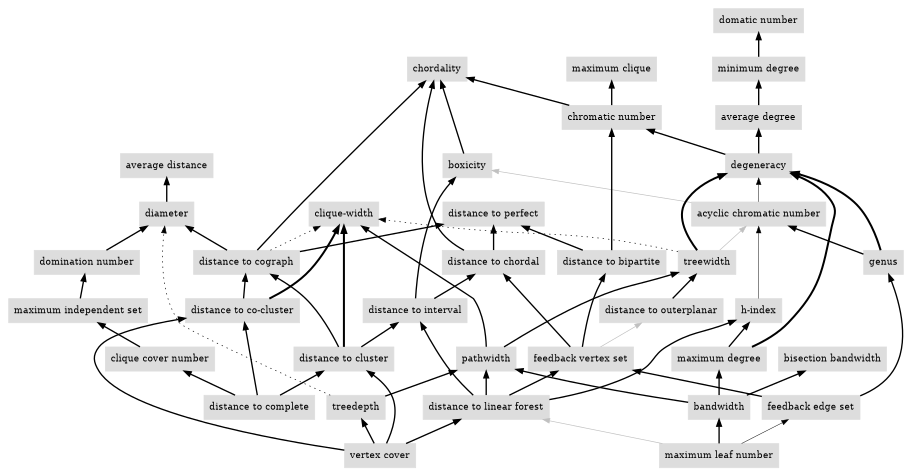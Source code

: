 digraph drawing_VnTIL0_0 {
	node [color=lightblue2 style=filled]
	margin=0.04 size="6,6"
	rankdir = BT
	"n_HTk9PZ" [label="feedback edge set" URL="/parameters/html/HTk9PZ" color="#dddddd" shape=box]
	"n_gbaHdw" [label="genus" URL="/parameters/html/gbaHdw" color="#dddddd" shape=box]
	"n_KEP2qM" [label="treedepth" URL="/parameters/html/KEP2qM" color="#dddddd" shape=box]
	"n_mHtXUU" [label="maximum independent set" URL="/parameters/html/mHtXUU" color="#dddddd" shape=box]
	"n_GPmOeT" [label="minimum degree" URL="/parameters/html/GPmOeT" color="#dddddd" shape=box]
	"n_KRV6tI" [label="domatic number" URL="/parameters/html/KRV6tI" color="#dddddd" shape=box]
	"n_OdZQna" [label="distance to chordal" URL="/parameters/html/OdZQna" color="#dddddd" shape=box]
	"n_a7MpiT" [label="boxicity" URL="/parameters/html/a7MpiT" color="#dddddd" shape=box]
	"n_w7MmyW" [label="chromatic number" URL="/parameters/html/w7MmyW" color="#dddddd" shape=box]
	"n_VomShB" [label="clique cover number" URL="/parameters/html/VomShB" color="#dddddd" shape=box]
	"n_wg5HuV" [label="clique-width" URL="/parameters/html/wg5HuV" color="#dddddd" shape=box]
	"n_GNTwUS" [label="h-index" URL="/parameters/html/GNTwUS" color="#dddddd" shape=box]
	"n_uDXX2i" [label="distance to cograph" URL="/parameters/html/uDXX2i" color="#dddddd" shape=box]
	"n_wUdmUb" [label="bisection bandwidth" URL="/parameters/html/wUdmUb" color="#dddddd" shape=box]
	"n_p4bTjp" [label="diameter" URL="/parameters/html/p4bTjp" color="#dddddd" shape=box]
	"n_z0y4TW" [label="average degree" URL="/parameters/html/z0y4TW" color="#dddddd" shape=box]
	"n_hbfWwE" [label="distance to co-cluster" URL="/parameters/html/hbfWwE" color="#dddddd" shape=box]
	"n_4lp9Yj" [label="vertex cover" URL="/parameters/html/4lp9Yj" color="#dddddd" shape=box]
	"n_fTqo40" [label="chordality" URL="/parameters/html/fTqo40" color="#dddddd" shape=box]
	"n_QGZuUW" [label="acyclic chromatic number" URL="/parameters/html/QGZuUW" color="#dddddd" shape=box]
	"n_aP5a38" [label="bandwidth" URL="/parameters/html/aP5a38" color="#dddddd" shape=box]
	"n_aXw3Co" [label="distance to cluster" URL="/parameters/html/aXw3Co" color="#dddddd" shape=box]
	"n_GNOiyB" [label="feedback vertex set" URL="/parameters/html/GNOiyB" color="#dddddd" shape=box]
	"n_kJZKgd" [label="distance to perfect" URL="/parameters/html/kJZKgd" color="#dddddd" shape=box]
	"n_yk7XP0" [label="distance to linear forest" URL="/parameters/html/yk7XP0" color="#dddddd" shape=box]
	"n_1yW82F" [label="distance to bipartite" URL="/parameters/html/1yW82F" color="#dddddd" shape=box]
	"n_2LDMQ6" [label="distance to complete" URL="/parameters/html/2LDMQ6" color="#dddddd" shape=box]
	"n_Gq0onN" [label="domination number" URL="/parameters/html/Gq0onN" color="#dddddd" shape=box]
	"n_zH8PpT" [label="average distance" URL="/parameters/html/zH8PpT" color="#dddddd" shape=box]
	"n_VowkuW" [label="degeneracy" URL="/parameters/html/VowkuW" color="#dddddd" shape=box]
	"n_AVc2K6" [label="distance to interval" URL="/parameters/html/AVc2K6" color="#dddddd" shape=box]
	"n_5Q7fuR" [label="treewidth" URL="/parameters/html/5Q7fuR" color="#dddddd" shape=box]
	"n_lPHVWU" [label="distance to outerplanar" URL="/parameters/html/lPHVWU" color="#dddddd" shape=box]
	"n_BN92vX" [label="maximum leaf number" URL="/parameters/html/BN92vX" color="#dddddd" shape=box]
	"n_q7zHeT" [label="maximum clique" URL="/parameters/html/q7zHeT" color="#dddddd" shape=box]
	"n_VHClqR" [label="pathwidth" URL="/parameters/html/VHClqR" color="#dddddd" shape=box]
	"n_UyQ5yM" [label="maximum degree" URL="/parameters/html/UyQ5yM" color="#dddddd" shape=box]
	"n_lPHVWU" -> "n_5Q7fuR" [label="" decorate=true lblstyle="above, sloped" weight="100" penwidth="2.0"]
	"n_2LDMQ6" -> "n_aXw3Co" [label="" decorate=true lblstyle="above, sloped" weight="100" penwidth="2.0"]
	"n_BN92vX" -> "n_HTk9PZ" [label="" decorate=true lblstyle="above, sloped" weight="20" penwidth="0.7"]
	"n_4lp9Yj" -> "n_aXw3Co" [label="" decorate=true lblstyle="above, sloped" weight="100" penwidth="2.0"]
	"n_yk7XP0" -> "n_AVc2K6" [label="" decorate=true lblstyle="above, sloped" weight="100" penwidth="2.0"]
	"n_QGZuUW" -> "n_VowkuW" [label="" decorate=true lblstyle="above, sloped" weight="20" penwidth="0.7"]
	"n_gbaHdw" -> "n_QGZuUW" [label="" decorate=true lblstyle="above, sloped" weight="100" penwidth="2.0"]
	"n_1yW82F" -> "n_w7MmyW" [label="" decorate=true lblstyle="above, sloped" weight="100" penwidth="2.0"]
	"n_aXw3Co" -> "n_wg5HuV" [label="" decorate=true lblstyle="above, sloped" weight="100" penwidth="3.0"]
	"n_HTk9PZ" -> "n_gbaHdw" [label="" decorate=true lblstyle="above, sloped" weight="100" penwidth="2.0"]
	"n_4lp9Yj" -> "n_yk7XP0" [label="" decorate=true lblstyle="above, sloped" weight="100" penwidth="2.0"]
	"n_2LDMQ6" -> "n_VomShB" [label="" decorate=true lblstyle="above, sloped" weight="100" penwidth="2.0"]
	"n_GNTwUS" -> "n_QGZuUW" [label="" decorate=true lblstyle="above, sloped" weight="20" penwidth="0.7"]
	"n_UyQ5yM" -> "n_VowkuW" [label="" decorate=true lblstyle="above, sloped" weight="100" penwidth="3.0"]
	"n_BN92vX" -> "n_yk7XP0" [label="" decorate=true lblstyle="above, sloped" color="gray" weight="1"]
	"n_VHClqR" -> "n_5Q7fuR" [label="" decorate=true lblstyle="above, sloped" weight="100" penwidth="2.0"]
	"n_aXw3Co" -> "n_AVc2K6" [label="" decorate=true lblstyle="above, sloped" weight="100" penwidth="2.0"]
	"n_uDXX2i" -> "n_kJZKgd" [label="" decorate=true lblstyle="above, sloped" weight="100" penwidth="2.0"]
	"n_GPmOeT" -> "n_KRV6tI" [label="" decorate=true lblstyle="above, sloped" weight="100" penwidth="2.0"]
	"n_mHtXUU" -> "n_Gq0onN" [label="" decorate=true lblstyle="above, sloped" weight="100" penwidth="2.0"]
	"n_AVc2K6" -> "n_a7MpiT" [label="" decorate=true lblstyle="above, sloped" weight="100" penwidth="2.0"]
	"n_aXw3Co" -> "n_uDXX2i" [label="" decorate=true lblstyle="above, sloped" weight="100" penwidth="2.0"]
	"n_aP5a38" -> "n_UyQ5yM" [label="" decorate=true lblstyle="above, sloped" weight="100" penwidth="2.0"]
	"n_OdZQna" -> "n_kJZKgd" [label="" decorate=true lblstyle="above, sloped" weight="100" penwidth="2.0"]
	"n_z0y4TW" -> "n_GPmOeT" [label="" decorate=true lblstyle="above, sloped" weight="100" penwidth="2.0"]
	"n_yk7XP0" -> "n_GNOiyB" [label="" decorate=true lblstyle="above, sloped" weight="100" penwidth="2.0"]
	"n_AVc2K6" -> "n_OdZQna" [label="" decorate=true lblstyle="above, sloped" weight="100" penwidth="2.0"]
	"n_uDXX2i" -> "n_wg5HuV" [label="" decorate=true lblstyle="above, sloped" style="dotted" weight="1" penwidth="1.0"]
	"n_KEP2qM" -> "n_p4bTjp" [label="" decorate=true lblstyle="above, sloped" style="dotted" weight="1" penwidth="1.0"]
	"n_hbfWwE" -> "n_uDXX2i" [label="" decorate=true lblstyle="above, sloped" weight="100" penwidth="2.0"]
	"n_yk7XP0" -> "n_GNTwUS" [label="" decorate=true lblstyle="above, sloped" weight="100" penwidth="2.0"]
	"n_p4bTjp" -> "n_zH8PpT" [label="" decorate=true lblstyle="above, sloped" weight="100" penwidth="2.0"]
	"n_a7MpiT" -> "n_fTqo40" [label="" decorate=true lblstyle="above, sloped" weight="100" penwidth="2.0"]
	"n_VHClqR" -> "n_wg5HuV" [label="" decorate=true lblstyle="above, sloped" weight="100" penwidth="2.0"]
	"n_GNOiyB" -> "n_1yW82F" [label="" decorate=true lblstyle="above, sloped" weight="100" penwidth="2.0"]
	"n_Gq0onN" -> "n_p4bTjp" [label="" decorate=true lblstyle="above, sloped" weight="100" penwidth="2.0"]
	"n_4lp9Yj" -> "n_hbfWwE" [label="" decorate=true lblstyle="above, sloped" weight="100" penwidth="2.0"]
	"n_yk7XP0" -> "n_VHClqR" [label="" decorate=true lblstyle="above, sloped" weight="100" penwidth="2.0"]
	"n_HTk9PZ" -> "n_GNOiyB" [label="" decorate=true lblstyle="above, sloped" weight="100" penwidth="2.0"]
	"n_w7MmyW" -> "n_q7zHeT" [label="" decorate=true lblstyle="above, sloped" weight="100" penwidth="2.0"]
	"n_uDXX2i" -> "n_p4bTjp" [label="" decorate=true lblstyle="above, sloped" weight="100" penwidth="2.0"]
	"n_OdZQna" -> "n_fTqo40" [label="" decorate=true lblstyle="above, sloped" weight="100" penwidth="2.0"]
	"n_QGZuUW" -> "n_a7MpiT" [label="" decorate=true lblstyle="above, sloped" color="gray" weight="1"]
	"n_KEP2qM" -> "n_VHClqR" [label="" decorate=true lblstyle="above, sloped" weight="100" penwidth="2.0"]
	"n_5Q7fuR" -> "n_VowkuW" [label="" decorate=true lblstyle="above, sloped" weight="100" penwidth="3.0"]
	"n_GNOiyB" -> "n_lPHVWU" [label="" decorate=true lblstyle="above, sloped" color="gray" weight="1"]
	"n_UyQ5yM" -> "n_GNTwUS" [label="" decorate=true lblstyle="above, sloped" weight="100" penwidth="2.0"]
	"n_5Q7fuR" -> "n_QGZuUW" [label="" decorate=true lblstyle="above, sloped" color="gray" weight="1"]
	"n_gbaHdw" -> "n_VowkuW" [label="" decorate=true lblstyle="above, sloped" weight="100" penwidth="3.0"]
	"n_aP5a38" -> "n_VHClqR" [label="" decorate=true lblstyle="above, sloped" weight="100" penwidth="2.0"]
	"n_4lp9Yj" -> "n_KEP2qM" [label="" decorate=true lblstyle="above, sloped" weight="100" penwidth="2.0"]
	"n_aP5a38" -> "n_wUdmUb" [label="" decorate=true lblstyle="above, sloped" weight="100" penwidth="2.0"]
	"n_VowkuW" -> "n_w7MmyW" [label="" decorate=true lblstyle="above, sloped" weight="100" penwidth="2.0"]
	"n_GNOiyB" -> "n_OdZQna" [label="" decorate=true lblstyle="above, sloped" weight="100" penwidth="2.0"]
	"n_2LDMQ6" -> "n_hbfWwE" [label="" decorate=true lblstyle="above, sloped" weight="100" penwidth="2.0"]
	"n_uDXX2i" -> "n_fTqo40" [label="" decorate=true lblstyle="above, sloped" weight="100" penwidth="2.0"]
	"n_w7MmyW" -> "n_fTqo40" [label="" decorate=true lblstyle="above, sloped" weight="100" penwidth="2.0"]
	"n_hbfWwE" -> "n_wg5HuV" [label="" decorate=true lblstyle="above, sloped" weight="100" penwidth="3.0"]
	"n_VomShB" -> "n_mHtXUU" [label="" decorate=true lblstyle="above, sloped" weight="100" penwidth="2.0"]
	"n_5Q7fuR" -> "n_wg5HuV" [label="" decorate=true lblstyle="above, sloped" style="dotted" weight="1" penwidth="1.0"]
	"n_VowkuW" -> "n_z0y4TW" [label="" decorate=true lblstyle="above, sloped" weight="100" penwidth="2.0"]
	"n_1yW82F" -> "n_kJZKgd" [label="" decorate=true lblstyle="above, sloped" weight="100" penwidth="2.0"]
	"n_BN92vX" -> "n_aP5a38" [label="" decorate=true lblstyle="above, sloped" weight="100" penwidth="2.0"]
}
